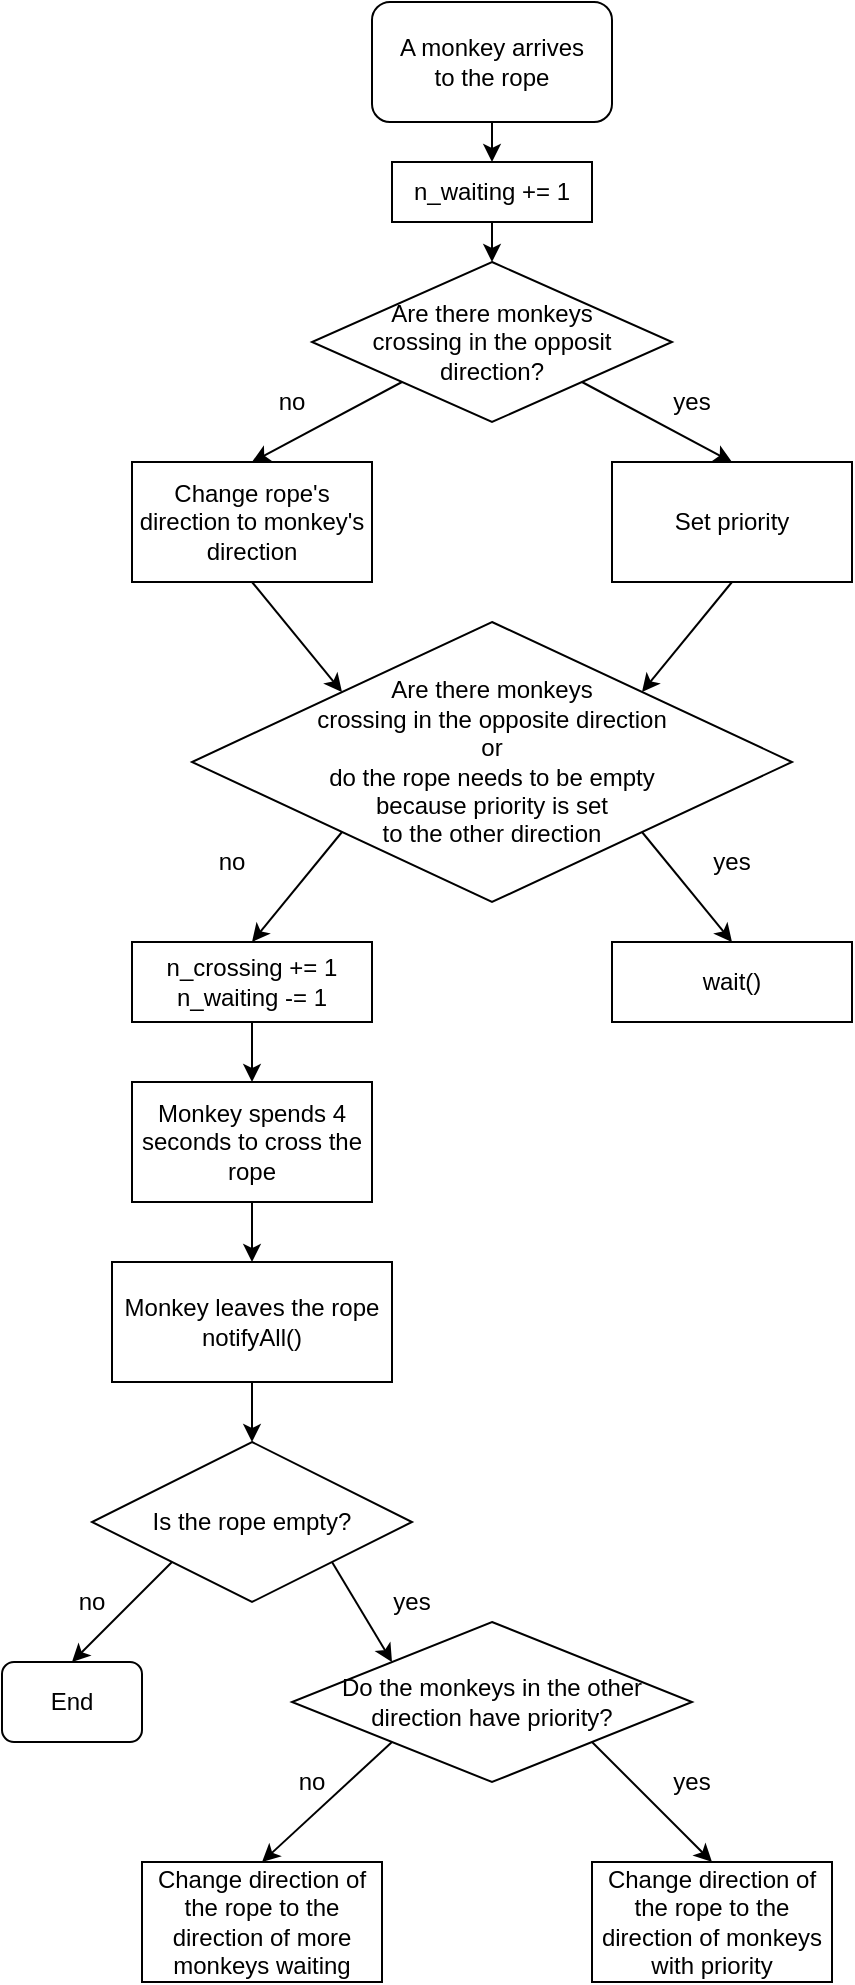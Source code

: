 <mxfile version="13.8.9" type="device"><diagram id="C5RBs43oDa-KdzZeNtuy" name="Page-1"><mxGraphModel dx="981" dy="526" grid="1" gridSize="10" guides="1" tooltips="1" connect="1" arrows="1" fold="1" page="1" pageScale="1" pageWidth="827" pageHeight="1169" math="0" shadow="0"><root><mxCell id="WIyWlLk6GJQsqaUBKTNV-0"/><mxCell id="WIyWlLk6GJQsqaUBKTNV-1" parent="WIyWlLk6GJQsqaUBKTNV-0"/><mxCell id="TW1_602kIuf5HBJgFqNi-5" value="A monkey arrives&lt;br&gt;to the rope" style="rounded=1;whiteSpace=wrap;html=1;" vertex="1" parent="WIyWlLk6GJQsqaUBKTNV-1"><mxGeometry x="340" y="40" width="120" height="60" as="geometry"/></mxCell><mxCell id="TW1_602kIuf5HBJgFqNi-9" value="n_waiting += 1" style="rounded=0;whiteSpace=wrap;html=1;" vertex="1" parent="WIyWlLk6GJQsqaUBKTNV-1"><mxGeometry x="350" y="120" width="100" height="30" as="geometry"/></mxCell><mxCell id="TW1_602kIuf5HBJgFqNi-11" value="Are there monkeys&lt;br&gt;crossing in the opposite direction&lt;br&gt;or&lt;br&gt;do the rope needs to be empty&lt;br&gt;because priority is set&lt;br&gt;to the other direction" style="rhombus;whiteSpace=wrap;html=1;" vertex="1" parent="WIyWlLk6GJQsqaUBKTNV-1"><mxGeometry x="250" y="350" width="300" height="140" as="geometry"/></mxCell><mxCell id="TW1_602kIuf5HBJgFqNi-12" value="yes" style="text;html=1;strokeColor=none;fillColor=none;align=center;verticalAlign=middle;whiteSpace=wrap;rounded=0;" vertex="1" parent="WIyWlLk6GJQsqaUBKTNV-1"><mxGeometry x="500" y="460" width="40" height="20" as="geometry"/></mxCell><mxCell id="TW1_602kIuf5HBJgFqNi-13" value="no" style="text;html=1;strokeColor=none;fillColor=none;align=center;verticalAlign=middle;whiteSpace=wrap;rounded=0;" vertex="1" parent="WIyWlLk6GJQsqaUBKTNV-1"><mxGeometry x="250" y="460" width="40" height="20" as="geometry"/></mxCell><mxCell id="TW1_602kIuf5HBJgFqNi-14" value="wait()" style="rounded=0;whiteSpace=wrap;html=1;" vertex="1" parent="WIyWlLk6GJQsqaUBKTNV-1"><mxGeometry x="460" y="510" width="120" height="40" as="geometry"/></mxCell><mxCell id="TW1_602kIuf5HBJgFqNi-15" value="n_crossing += 1&lt;br&gt;n_waiting -= 1" style="rounded=0;whiteSpace=wrap;html=1;" vertex="1" parent="WIyWlLk6GJQsqaUBKTNV-1"><mxGeometry x="220" y="510" width="120" height="40" as="geometry"/></mxCell><mxCell id="TW1_602kIuf5HBJgFqNi-17" value="Monkey leaves the rope&lt;br&gt;notifyAll()" style="rounded=0;whiteSpace=wrap;html=1;" vertex="1" parent="WIyWlLk6GJQsqaUBKTNV-1"><mxGeometry x="210" y="670" width="140" height="60" as="geometry"/></mxCell><mxCell id="TW1_602kIuf5HBJgFqNi-18" value="&lt;span&gt;Monkey spends 4 seconds to cross the rope&lt;/span&gt;" style="rounded=0;whiteSpace=wrap;html=1;" vertex="1" parent="WIyWlLk6GJQsqaUBKTNV-1"><mxGeometry x="220" y="580" width="120" height="60" as="geometry"/></mxCell><mxCell id="TW1_602kIuf5HBJgFqNi-19" value="Is the rope empty?" style="rhombus;whiteSpace=wrap;html=1;" vertex="1" parent="WIyWlLk6GJQsqaUBKTNV-1"><mxGeometry x="200" y="760" width="160" height="80" as="geometry"/></mxCell><mxCell id="TW1_602kIuf5HBJgFqNi-20" value="yes" style="text;html=1;strokeColor=none;fillColor=none;align=center;verticalAlign=middle;whiteSpace=wrap;rounded=0;" vertex="1" parent="WIyWlLk6GJQsqaUBKTNV-1"><mxGeometry x="340" y="830" width="40" height="20" as="geometry"/></mxCell><mxCell id="TW1_602kIuf5HBJgFqNi-21" value="no" style="text;html=1;strokeColor=none;fillColor=none;align=center;verticalAlign=middle;whiteSpace=wrap;rounded=0;" vertex="1" parent="WIyWlLk6GJQsqaUBKTNV-1"><mxGeometry x="180" y="830" width="40" height="20" as="geometry"/></mxCell><mxCell id="TW1_602kIuf5HBJgFqNi-22" value="End" style="rounded=1;whiteSpace=wrap;html=1;" vertex="1" parent="WIyWlLk6GJQsqaUBKTNV-1"><mxGeometry x="155" y="870" width="70" height="40" as="geometry"/></mxCell><mxCell id="TW1_602kIuf5HBJgFqNi-26" value="Do the monkeys in the other direction have priority?" style="rhombus;whiteSpace=wrap;html=1;" vertex="1" parent="WIyWlLk6GJQsqaUBKTNV-1"><mxGeometry x="300" y="850" width="200" height="80" as="geometry"/></mxCell><mxCell id="TW1_602kIuf5HBJgFqNi-27" value="yes" style="text;html=1;strokeColor=none;fillColor=none;align=center;verticalAlign=middle;whiteSpace=wrap;rounded=0;" vertex="1" parent="WIyWlLk6GJQsqaUBKTNV-1"><mxGeometry x="480" y="920" width="40" height="20" as="geometry"/></mxCell><mxCell id="TW1_602kIuf5HBJgFqNi-28" value="no" style="text;html=1;strokeColor=none;fillColor=none;align=center;verticalAlign=middle;whiteSpace=wrap;rounded=0;" vertex="1" parent="WIyWlLk6GJQsqaUBKTNV-1"><mxGeometry x="290" y="920" width="40" height="20" as="geometry"/></mxCell><mxCell id="TW1_602kIuf5HBJgFqNi-29" value="Change direction of the rope to the direction of more monkeys waiting" style="rounded=0;whiteSpace=wrap;html=1;" vertex="1" parent="WIyWlLk6GJQsqaUBKTNV-1"><mxGeometry x="225" y="970" width="120" height="60" as="geometry"/></mxCell><mxCell id="TW1_602kIuf5HBJgFqNi-30" value="Change direction of the rope to the direction of monkeys with priority" style="rounded=0;whiteSpace=wrap;html=1;" vertex="1" parent="WIyWlLk6GJQsqaUBKTNV-1"><mxGeometry x="450" y="970" width="120" height="60" as="geometry"/></mxCell><mxCell id="TW1_602kIuf5HBJgFqNi-31" value="Are there monkeys&lt;br&gt;crossing in the opposit &lt;br&gt;direction?" style="rhombus;whiteSpace=wrap;html=1;" vertex="1" parent="WIyWlLk6GJQsqaUBKTNV-1"><mxGeometry x="310" y="170" width="180" height="80" as="geometry"/></mxCell><mxCell id="TW1_602kIuf5HBJgFqNi-34" value="" style="endArrow=classic;html=1;exitX=0.5;exitY=1;exitDx=0;exitDy=0;entryX=0.5;entryY=0;entryDx=0;entryDy=0;" edge="1" parent="WIyWlLk6GJQsqaUBKTNV-1" source="TW1_602kIuf5HBJgFqNi-5" target="TW1_602kIuf5HBJgFqNi-9"><mxGeometry width="50" height="50" relative="1" as="geometry"><mxPoint x="530" y="180" as="sourcePoint"/><mxPoint x="580" y="130" as="targetPoint"/></mxGeometry></mxCell><mxCell id="TW1_602kIuf5HBJgFqNi-35" value="" style="endArrow=classic;html=1;exitX=0.5;exitY=1;exitDx=0;exitDy=0;entryX=0.5;entryY=0;entryDx=0;entryDy=0;" edge="1" parent="WIyWlLk6GJQsqaUBKTNV-1" source="TW1_602kIuf5HBJgFqNi-9" target="TW1_602kIuf5HBJgFqNi-31"><mxGeometry width="50" height="50" relative="1" as="geometry"><mxPoint x="230" y="210" as="sourcePoint"/><mxPoint x="280" y="160" as="targetPoint"/></mxGeometry></mxCell><mxCell id="TW1_602kIuf5HBJgFqNi-36" value="yes" style="text;html=1;strokeColor=none;fillColor=none;align=center;verticalAlign=middle;whiteSpace=wrap;rounded=0;" vertex="1" parent="WIyWlLk6GJQsqaUBKTNV-1"><mxGeometry x="480" y="230" width="40" height="20" as="geometry"/></mxCell><mxCell id="TW1_602kIuf5HBJgFqNi-37" value="no" style="text;html=1;strokeColor=none;fillColor=none;align=center;verticalAlign=middle;whiteSpace=wrap;rounded=0;" vertex="1" parent="WIyWlLk6GJQsqaUBKTNV-1"><mxGeometry x="280" y="230" width="40" height="20" as="geometry"/></mxCell><mxCell id="TW1_602kIuf5HBJgFqNi-39" value="Change rope's direction to monkey's direction" style="rounded=0;whiteSpace=wrap;html=1;" vertex="1" parent="WIyWlLk6GJQsqaUBKTNV-1"><mxGeometry x="220" y="270" width="120" height="60" as="geometry"/></mxCell><mxCell id="TW1_602kIuf5HBJgFqNi-40" value="Set priority" style="rounded=0;whiteSpace=wrap;html=1;" vertex="1" parent="WIyWlLk6GJQsqaUBKTNV-1"><mxGeometry x="460" y="270" width="120" height="60" as="geometry"/></mxCell><mxCell id="TW1_602kIuf5HBJgFqNi-41" value="" style="endArrow=classic;html=1;exitX=0;exitY=1;exitDx=0;exitDy=0;entryX=0.5;entryY=0;entryDx=0;entryDy=0;" edge="1" parent="WIyWlLk6GJQsqaUBKTNV-1" source="TW1_602kIuf5HBJgFqNi-31" target="TW1_602kIuf5HBJgFqNi-39"><mxGeometry width="50" height="50" relative="1" as="geometry"><mxPoint x="410" y="340" as="sourcePoint"/><mxPoint x="460" y="290" as="targetPoint"/></mxGeometry></mxCell><mxCell id="TW1_602kIuf5HBJgFqNi-42" value="" style="endArrow=classic;html=1;exitX=1;exitY=1;exitDx=0;exitDy=0;entryX=0.5;entryY=0;entryDx=0;entryDy=0;" edge="1" parent="WIyWlLk6GJQsqaUBKTNV-1" source="TW1_602kIuf5HBJgFqNi-31" target="TW1_602kIuf5HBJgFqNi-40"><mxGeometry width="50" height="50" relative="1" as="geometry"><mxPoint x="550" y="250" as="sourcePoint"/><mxPoint x="600" y="200" as="targetPoint"/></mxGeometry></mxCell><mxCell id="TW1_602kIuf5HBJgFqNi-43" value="" style="endArrow=classic;html=1;exitX=0.5;exitY=1;exitDx=0;exitDy=0;entryX=0;entryY=0;entryDx=0;entryDy=0;" edge="1" parent="WIyWlLk6GJQsqaUBKTNV-1" source="TW1_602kIuf5HBJgFqNi-39" target="TW1_602kIuf5HBJgFqNi-11"><mxGeometry width="50" height="50" relative="1" as="geometry"><mxPoint x="250" y="420" as="sourcePoint"/><mxPoint x="300" y="370" as="targetPoint"/></mxGeometry></mxCell><mxCell id="TW1_602kIuf5HBJgFqNi-44" value="" style="endArrow=classic;html=1;exitX=0.5;exitY=1;exitDx=0;exitDy=0;entryX=1;entryY=0;entryDx=0;entryDy=0;" edge="1" parent="WIyWlLk6GJQsqaUBKTNV-1" source="TW1_602kIuf5HBJgFqNi-40" target="TW1_602kIuf5HBJgFqNi-11"><mxGeometry width="50" height="50" relative="1" as="geometry"><mxPoint x="520" y="340" as="sourcePoint"/><mxPoint x="560" y="360" as="targetPoint"/></mxGeometry></mxCell><mxCell id="TW1_602kIuf5HBJgFqNi-45" value="" style="endArrow=classic;html=1;exitX=0;exitY=1;exitDx=0;exitDy=0;entryX=0.5;entryY=0;entryDx=0;entryDy=0;" edge="1" parent="WIyWlLk6GJQsqaUBKTNV-1" source="TW1_602kIuf5HBJgFqNi-11" target="TW1_602kIuf5HBJgFqNi-15"><mxGeometry width="50" height="50" relative="1" as="geometry"><mxPoint x="190" y="550" as="sourcePoint"/><mxPoint x="240" y="500" as="targetPoint"/></mxGeometry></mxCell><mxCell id="TW1_602kIuf5HBJgFqNi-46" value="" style="endArrow=classic;html=1;exitX=1;exitY=1;exitDx=0;exitDy=0;entryX=0.5;entryY=0;entryDx=0;entryDy=0;" edge="1" parent="WIyWlLk6GJQsqaUBKTNV-1" source="TW1_602kIuf5HBJgFqNi-11" target="TW1_602kIuf5HBJgFqNi-14"><mxGeometry width="50" height="50" relative="1" as="geometry"><mxPoint x="680" y="580" as="sourcePoint"/><mxPoint x="730" y="530" as="targetPoint"/></mxGeometry></mxCell><mxCell id="TW1_602kIuf5HBJgFqNi-47" value="" style="endArrow=classic;html=1;exitX=0.5;exitY=1;exitDx=0;exitDy=0;entryX=0.5;entryY=0;entryDx=0;entryDy=0;" edge="1" parent="WIyWlLk6GJQsqaUBKTNV-1" source="TW1_602kIuf5HBJgFqNi-15" target="TW1_602kIuf5HBJgFqNi-18"><mxGeometry width="50" height="50" relative="1" as="geometry"><mxPoint x="480" y="730" as="sourcePoint"/><mxPoint x="530" y="680" as="targetPoint"/></mxGeometry></mxCell><mxCell id="TW1_602kIuf5HBJgFqNi-48" value="" style="endArrow=classic;html=1;exitX=0.5;exitY=1;exitDx=0;exitDy=0;" edge="1" parent="WIyWlLk6GJQsqaUBKTNV-1" source="TW1_602kIuf5HBJgFqNi-18" target="TW1_602kIuf5HBJgFqNi-17"><mxGeometry width="50" height="50" relative="1" as="geometry"><mxPoint x="430" y="740" as="sourcePoint"/><mxPoint x="480" y="690" as="targetPoint"/></mxGeometry></mxCell><mxCell id="TW1_602kIuf5HBJgFqNi-49" value="" style="endArrow=classic;html=1;exitX=0.5;exitY=1;exitDx=0;exitDy=0;entryX=0.5;entryY=0;entryDx=0;entryDy=0;" edge="1" parent="WIyWlLk6GJQsqaUBKTNV-1" source="TW1_602kIuf5HBJgFqNi-17" target="TW1_602kIuf5HBJgFqNi-19"><mxGeometry width="50" height="50" relative="1" as="geometry"><mxPoint x="370" y="810" as="sourcePoint"/><mxPoint x="420" y="760" as="targetPoint"/></mxGeometry></mxCell><mxCell id="TW1_602kIuf5HBJgFqNi-50" value="" style="endArrow=classic;html=1;exitX=0;exitY=1;exitDx=0;exitDy=0;entryX=0.5;entryY=0;entryDx=0;entryDy=0;" edge="1" parent="WIyWlLk6GJQsqaUBKTNV-1" source="TW1_602kIuf5HBJgFqNi-19" target="TW1_602kIuf5HBJgFqNi-22"><mxGeometry width="50" height="50" relative="1" as="geometry"><mxPoint x="210" y="1000" as="sourcePoint"/><mxPoint x="260" y="950" as="targetPoint"/></mxGeometry></mxCell><mxCell id="TW1_602kIuf5HBJgFqNi-51" value="" style="endArrow=classic;html=1;exitX=1;exitY=1;exitDx=0;exitDy=0;entryX=0;entryY=0;entryDx=0;entryDy=0;" edge="1" parent="WIyWlLk6GJQsqaUBKTNV-1" source="TW1_602kIuf5HBJgFqNi-19" target="TW1_602kIuf5HBJgFqNi-26"><mxGeometry width="50" height="50" relative="1" as="geometry"><mxPoint x="350" y="980" as="sourcePoint"/><mxPoint x="400" y="930" as="targetPoint"/></mxGeometry></mxCell><mxCell id="TW1_602kIuf5HBJgFqNi-52" value="" style="endArrow=classic;html=1;exitX=0;exitY=1;exitDx=0;exitDy=0;entryX=0.5;entryY=0;entryDx=0;entryDy=0;" edge="1" parent="WIyWlLk6GJQsqaUBKTNV-1" source="TW1_602kIuf5HBJgFqNi-26" target="TW1_602kIuf5HBJgFqNi-29"><mxGeometry width="50" height="50" relative="1" as="geometry"><mxPoint x="450" y="1060" as="sourcePoint"/><mxPoint x="500" y="1010" as="targetPoint"/></mxGeometry></mxCell><mxCell id="TW1_602kIuf5HBJgFqNi-53" value="" style="endArrow=classic;html=1;exitX=1;exitY=1;exitDx=0;exitDy=0;entryX=0.5;entryY=0;entryDx=0;entryDy=0;" edge="1" parent="WIyWlLk6GJQsqaUBKTNV-1" source="TW1_602kIuf5HBJgFqNi-26" target="TW1_602kIuf5HBJgFqNi-30"><mxGeometry width="50" height="50" relative="1" as="geometry"><mxPoint x="600" y="970" as="sourcePoint"/><mxPoint x="650" y="920" as="targetPoint"/></mxGeometry></mxCell></root></mxGraphModel></diagram></mxfile>